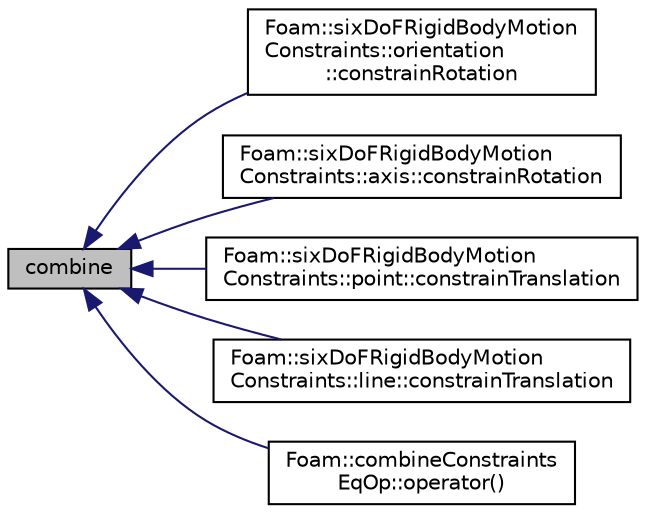 digraph "combine"
{
  bgcolor="transparent";
  edge [fontname="Helvetica",fontsize="10",labelfontname="Helvetica",labelfontsize="10"];
  node [fontname="Helvetica",fontsize="10",shape=record];
  rankdir="LR";
  Node1 [label="combine",height=0.2,width=0.4,color="black", fillcolor="grey75", style="filled", fontcolor="black"];
  Node1 -> Node2 [dir="back",color="midnightblue",fontsize="10",style="solid",fontname="Helvetica"];
  Node2 [label="Foam::sixDoFRigidBodyMotion\lConstraints::orientation\l::constrainRotation",height=0.2,width=0.4,color="black",URL="$a01709.html#aaeee2d0d4a87de2bfa9a957bd687eb29",tooltip="Apply and accumulate rotational constraints. "];
  Node1 -> Node3 [dir="back",color="midnightblue",fontsize="10",style="solid",fontname="Helvetica"];
  Node3 [label="Foam::sixDoFRigidBodyMotion\lConstraints::axis::constrainRotation",height=0.2,width=0.4,color="black",URL="$a00090.html#aaeee2d0d4a87de2bfa9a957bd687eb29",tooltip="Apply and accumulate rotational constraints. "];
  Node1 -> Node4 [dir="back",color="midnightblue",fontsize="10",style="solid",fontname="Helvetica"];
  Node4 [label="Foam::sixDoFRigidBodyMotion\lConstraints::point::constrainTranslation",height=0.2,width=0.4,color="black",URL="$a01856.html#aa22b8c9b9329b5048112f873d1ea0f6d",tooltip="Apply and accumulate translational constraints. "];
  Node1 -> Node5 [dir="back",color="midnightblue",fontsize="10",style="solid",fontname="Helvetica"];
  Node5 [label="Foam::sixDoFRigidBodyMotion\lConstraints::line::constrainTranslation",height=0.2,width=0.4,color="black",URL="$a01320.html#aa22b8c9b9329b5048112f873d1ea0f6d",tooltip="Apply and accumulate translational constraints. "];
  Node1 -> Node6 [dir="back",color="midnightblue",fontsize="10",style="solid",fontname="Helvetica"];
  Node6 [label="Foam::combineConstraints\lEqOp::operator()",height=0.2,width=0.4,color="black",URL="$a00315.html#acf699a65e3d953b56ec3ae0283643b00"];
}
